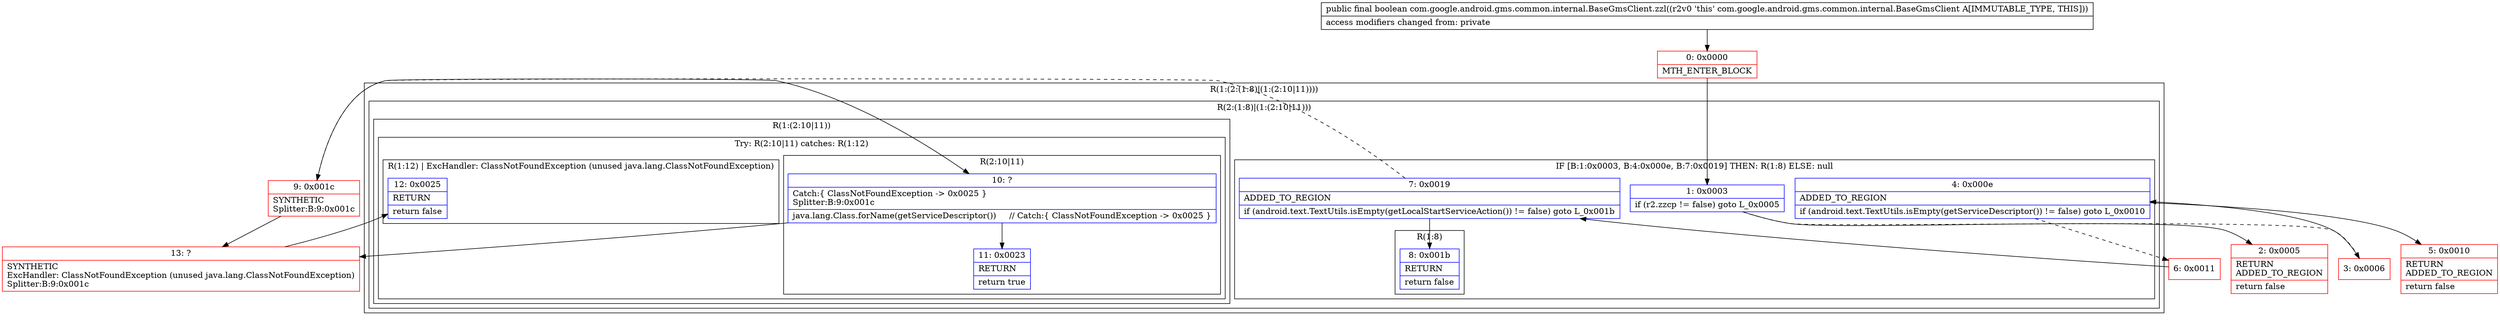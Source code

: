 digraph "CFG forcom.google.android.gms.common.internal.BaseGmsClient.zzl()Z" {
subgraph cluster_Region_1146936739 {
label = "R(1:(2:(1:8)|(1:(2:10|11))))";
node [shape=record,color=blue];
subgraph cluster_Region_772535740 {
label = "R(2:(1:8)|(1:(2:10|11)))";
node [shape=record,color=blue];
subgraph cluster_IfRegion_1008204790 {
label = "IF [B:1:0x0003, B:4:0x000e, B:7:0x0019] THEN: R(1:8) ELSE: null";
node [shape=record,color=blue];
Node_1 [shape=record,label="{1\:\ 0x0003|if (r2.zzcp != false) goto L_0x0005\l}"];
Node_4 [shape=record,label="{4\:\ 0x000e|ADDED_TO_REGION\l|if (android.text.TextUtils.isEmpty(getServiceDescriptor()) != false) goto L_0x0010\l}"];
Node_7 [shape=record,label="{7\:\ 0x0019|ADDED_TO_REGION\l|if (android.text.TextUtils.isEmpty(getLocalStartServiceAction()) != false) goto L_0x001b\l}"];
subgraph cluster_Region_2128185361 {
label = "R(1:8)";
node [shape=record,color=blue];
Node_8 [shape=record,label="{8\:\ 0x001b|RETURN\l|return false\l}"];
}
}
subgraph cluster_Region_1556804524 {
label = "R(1:(2:10|11))";
node [shape=record,color=blue];
subgraph cluster_TryCatchRegion_765287324 {
label = "Try: R(2:10|11) catches: R(1:12)";
node [shape=record,color=blue];
subgraph cluster_Region_777444754 {
label = "R(2:10|11)";
node [shape=record,color=blue];
Node_10 [shape=record,label="{10\:\ ?|Catch:\{ ClassNotFoundException \-\> 0x0025 \}\lSplitter:B:9:0x001c\l|java.lang.Class.forName(getServiceDescriptor())     \/\/ Catch:\{ ClassNotFoundException \-\> 0x0025 \}\l}"];
Node_11 [shape=record,label="{11\:\ 0x0023|RETURN\l|return true\l}"];
}
subgraph cluster_Region_477970761 {
label = "R(1:12) | ExcHandler: ClassNotFoundException (unused java.lang.ClassNotFoundException)\l";
node [shape=record,color=blue];
Node_12 [shape=record,label="{12\:\ 0x0025|RETURN\l|return false\l}"];
}
}
}
}
}
subgraph cluster_Region_477970761 {
label = "R(1:12) | ExcHandler: ClassNotFoundException (unused java.lang.ClassNotFoundException)\l";
node [shape=record,color=blue];
Node_12 [shape=record,label="{12\:\ 0x0025|RETURN\l|return false\l}"];
}
Node_0 [shape=record,color=red,label="{0\:\ 0x0000|MTH_ENTER_BLOCK\l}"];
Node_2 [shape=record,color=red,label="{2\:\ 0x0005|RETURN\lADDED_TO_REGION\l|return false\l}"];
Node_3 [shape=record,color=red,label="{3\:\ 0x0006}"];
Node_5 [shape=record,color=red,label="{5\:\ 0x0010|RETURN\lADDED_TO_REGION\l|return false\l}"];
Node_6 [shape=record,color=red,label="{6\:\ 0x0011}"];
Node_9 [shape=record,color=red,label="{9\:\ 0x001c|SYNTHETIC\lSplitter:B:9:0x001c\l}"];
Node_13 [shape=record,color=red,label="{13\:\ ?|SYNTHETIC\lExcHandler: ClassNotFoundException (unused java.lang.ClassNotFoundException)\lSplitter:B:9:0x001c\l}"];
MethodNode[shape=record,label="{public final boolean com.google.android.gms.common.internal.BaseGmsClient.zzl((r2v0 'this' com.google.android.gms.common.internal.BaseGmsClient A[IMMUTABLE_TYPE, THIS]))  | access modifiers changed from: private\l}"];
MethodNode -> Node_0;
Node_1 -> Node_2;
Node_1 -> Node_3[style=dashed];
Node_4 -> Node_5;
Node_4 -> Node_6[style=dashed];
Node_7 -> Node_8;
Node_7 -> Node_9[style=dashed];
Node_10 -> Node_11;
Node_10 -> Node_13;
Node_0 -> Node_1;
Node_3 -> Node_4;
Node_6 -> Node_7;
Node_9 -> Node_10;
Node_9 -> Node_13;
Node_13 -> Node_12;
}

